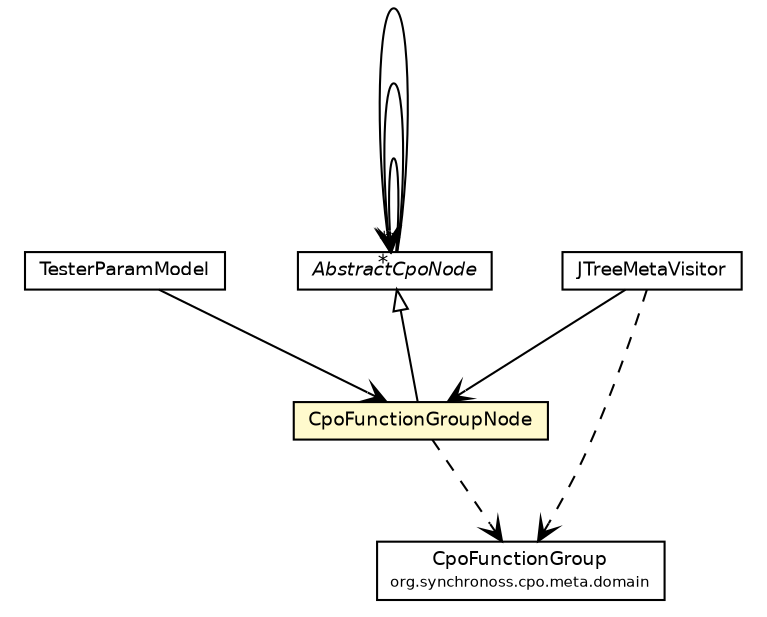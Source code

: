 #!/usr/local/bin/dot
#
# Class diagram 
# Generated by UMLGraph version 5.1 (http://www.umlgraph.org/)
#

digraph G {
	edge [fontname="Helvetica",fontsize=10,labelfontname="Helvetica",labelfontsize=10];
	node [fontname="Helvetica",fontsize=10,shape=plaintext];
	nodesep=0.25;
	ranksep=0.5;
	// org.synchronoss.cpo.util.TesterParamModel
	c2300 [label=<<table title="org.synchronoss.cpo.util.TesterParamModel" border="0" cellborder="1" cellspacing="0" cellpadding="2" port="p" href="./TesterParamModel.html">
		<tr><td><table border="0" cellspacing="0" cellpadding="1">
<tr><td align="center" balign="center"> TesterParamModel </td></tr>
		</table></td></tr>
		</table>>, fontname="Helvetica", fontcolor="black", fontsize=9.0];
	// org.synchronoss.cpo.util.JTreeMetaVisitor
	c2309 [label=<<table title="org.synchronoss.cpo.util.JTreeMetaVisitor" border="0" cellborder="1" cellspacing="0" cellpadding="2" port="p" href="./JTreeMetaVisitor.html">
		<tr><td><table border="0" cellspacing="0" cellpadding="1">
<tr><td align="center" balign="center"> JTreeMetaVisitor </td></tr>
		</table></td></tr>
		</table>>, fontname="Helvetica", fontcolor="black", fontsize=9.0];
	// org.synchronoss.cpo.util.CpoFunctionGroupNode
	c2321 [label=<<table title="org.synchronoss.cpo.util.CpoFunctionGroupNode" border="0" cellborder="1" cellspacing="0" cellpadding="2" port="p" bgcolor="lemonChiffon" href="./CpoFunctionGroupNode.html">
		<tr><td><table border="0" cellspacing="0" cellpadding="1">
<tr><td align="center" balign="center"> CpoFunctionGroupNode </td></tr>
		</table></td></tr>
		</table>>, fontname="Helvetica", fontcolor="black", fontsize=9.0];
	// org.synchronoss.cpo.util.AbstractCpoNode
	c2336 [label=<<table title="org.synchronoss.cpo.util.AbstractCpoNode" border="0" cellborder="1" cellspacing="0" cellpadding="2" port="p" href="./AbstractCpoNode.html">
		<tr><td><table border="0" cellspacing="0" cellpadding="1">
<tr><td align="center" balign="center"><font face="Helvetica-Oblique"> AbstractCpoNode </font></td></tr>
		</table></td></tr>
		</table>>, fontname="Helvetica", fontcolor="black", fontsize=9.0];
	//org.synchronoss.cpo.util.CpoFunctionGroupNode extends org.synchronoss.cpo.util.AbstractCpoNode
	c2336:p -> c2321:p [dir=back,arrowtail=empty];
	// org.synchronoss.cpo.util.TesterParamModel NAVASSOC org.synchronoss.cpo.util.CpoFunctionGroupNode
	c2300:p -> c2321:p [taillabel="", label="", headlabel="", fontname="Helvetica", fontcolor="black", fontsize=10.0, color="black", arrowhead=open];
	// org.synchronoss.cpo.util.JTreeMetaVisitor NAVASSOC org.synchronoss.cpo.util.CpoFunctionGroupNode
	c2309:p -> c2321:p [taillabel="", label="", headlabel="", fontname="Helvetica", fontcolor="black", fontsize=10.0, color="black", arrowhead=open];
	// org.synchronoss.cpo.util.AbstractCpoNode NAVASSOC org.synchronoss.cpo.util.AbstractCpoNode
	c2336:p -> c2336:p [taillabel="", label="", headlabel="*", fontname="Helvetica", fontcolor="black", fontsize=10.0, color="black", arrowhead=open];
	// org.synchronoss.cpo.util.AbstractCpoNode NAVASSOC org.synchronoss.cpo.util.AbstractCpoNode
	c2336:p -> c2336:p [taillabel="", label="", headlabel="*", fontname="Helvetica", fontcolor="black", fontsize=10.0, color="black", arrowhead=open];
	// org.synchronoss.cpo.util.AbstractCpoNode NAVASSOC org.synchronoss.cpo.util.AbstractCpoNode
	c2336:p -> c2336:p [taillabel="", label="", headlabel="*", fontname="Helvetica", fontcolor="black", fontsize=10.0, color="black", arrowhead=open];
	// org.synchronoss.cpo.util.JTreeMetaVisitor DEPEND org.synchronoss.cpo.meta.domain.CpoFunctionGroup
	c2309:p -> c2370:p [taillabel="", label="", headlabel="", fontname="Helvetica", fontcolor="black", fontsize=10.0, color="black", arrowhead=open, style=dashed];
	// org.synchronoss.cpo.util.CpoFunctionGroupNode DEPEND org.synchronoss.cpo.meta.domain.CpoFunctionGroup
	c2321:p -> c2370:p [taillabel="", label="", headlabel="", fontname="Helvetica", fontcolor="black", fontsize=10.0, color="black", arrowhead=open, style=dashed];
	// org.synchronoss.cpo.meta.domain.CpoFunctionGroup
	c2370 [label=<<table title="org.synchronoss.cpo.meta.domain.CpoFunctionGroup" border="0" cellborder="1" cellspacing="0" cellpadding="2" port="p" href="http://java.sun.com/j2se/1.4.2/docs/api/org/synchronoss/cpo/meta/domain/CpoFunctionGroup.html">
		<tr><td><table border="0" cellspacing="0" cellpadding="1">
<tr><td align="center" balign="center"> CpoFunctionGroup </td></tr>
<tr><td align="center" balign="center"><font point-size="7.0"> org.synchronoss.cpo.meta.domain </font></td></tr>
		</table></td></tr>
		</table>>, fontname="Helvetica", fontcolor="black", fontsize=9.0];
}

